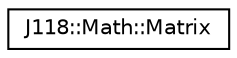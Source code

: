 digraph "Graphical Class Hierarchy"
{
  edge [fontname="Helvetica",fontsize="10",labelfontname="Helvetica",labelfontsize="10"];
  node [fontname="Helvetica",fontsize="10",shape=record];
  rankdir="LR";
  Node1 [label="J118::Math::Matrix",height=0.2,width=0.4,color="black", fillcolor="white", style="filled",URL="$class_j118_1_1_math_1_1_matrix.html"];
}
